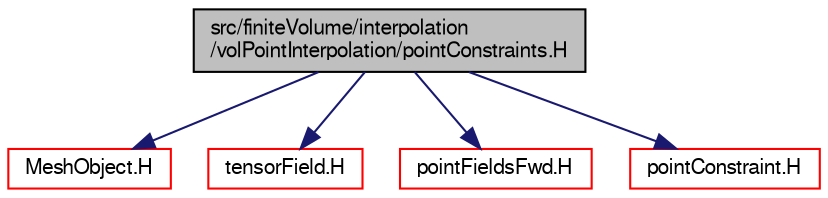 digraph "src/finiteVolume/interpolation/volPointInterpolation/pointConstraints.H"
{
  bgcolor="transparent";
  edge [fontname="FreeSans",fontsize="10",labelfontname="FreeSans",labelfontsize="10"];
  node [fontname="FreeSans",fontsize="10",shape=record];
  Node0 [label="src/finiteVolume/interpolation\l/volPointInterpolation/pointConstraints.H",height=0.2,width=0.4,color="black", fillcolor="grey75", style="filled", fontcolor="black"];
  Node0 -> Node1 [color="midnightblue",fontsize="10",style="solid",fontname="FreeSans"];
  Node1 [label="MeshObject.H",height=0.2,width=0.4,color="red",URL="$a11174.html"];
  Node0 -> Node75 [color="midnightblue",fontsize="10",style="solid",fontname="FreeSans"];
  Node75 [label="tensorField.H",height=0.2,width=0.4,color="red",URL="$a09716.html"];
  Node0 -> Node115 [color="midnightblue",fontsize="10",style="solid",fontname="FreeSans"];
  Node115 [label="pointFieldsFwd.H",height=0.2,width=0.4,color="red",URL="$a09884.html"];
  Node0 -> Node119 [color="midnightblue",fontsize="10",style="solid",fontname="FreeSans"];
  Node119 [label="pointConstraint.H",height=0.2,width=0.4,color="red",URL="$a10139.html"];
}

